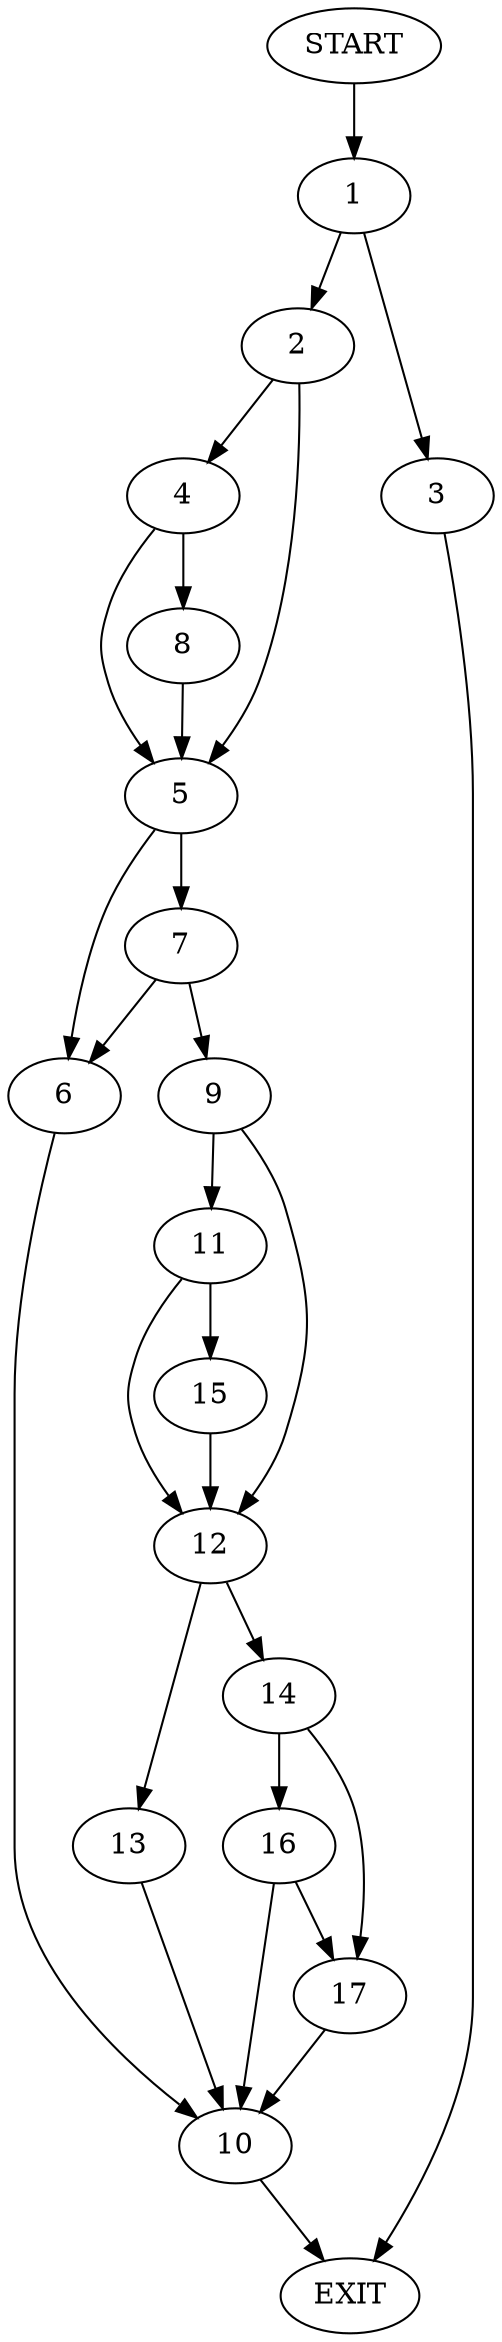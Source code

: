 digraph {
0 [label="START"]
18 [label="EXIT"]
0 -> 1
1 -> 2
1 -> 3
3 -> 18
2 -> 4
2 -> 5
5 -> 6
5 -> 7
4 -> 5
4 -> 8
8 -> 5
7 -> 6
7 -> 9
6 -> 10
9 -> 11
9 -> 12
10 -> 18
12 -> 13
12 -> 14
11 -> 15
11 -> 12
15 -> 12
13 -> 10
14 -> 16
14 -> 17
17 -> 10
16 -> 17
16 -> 10
}
